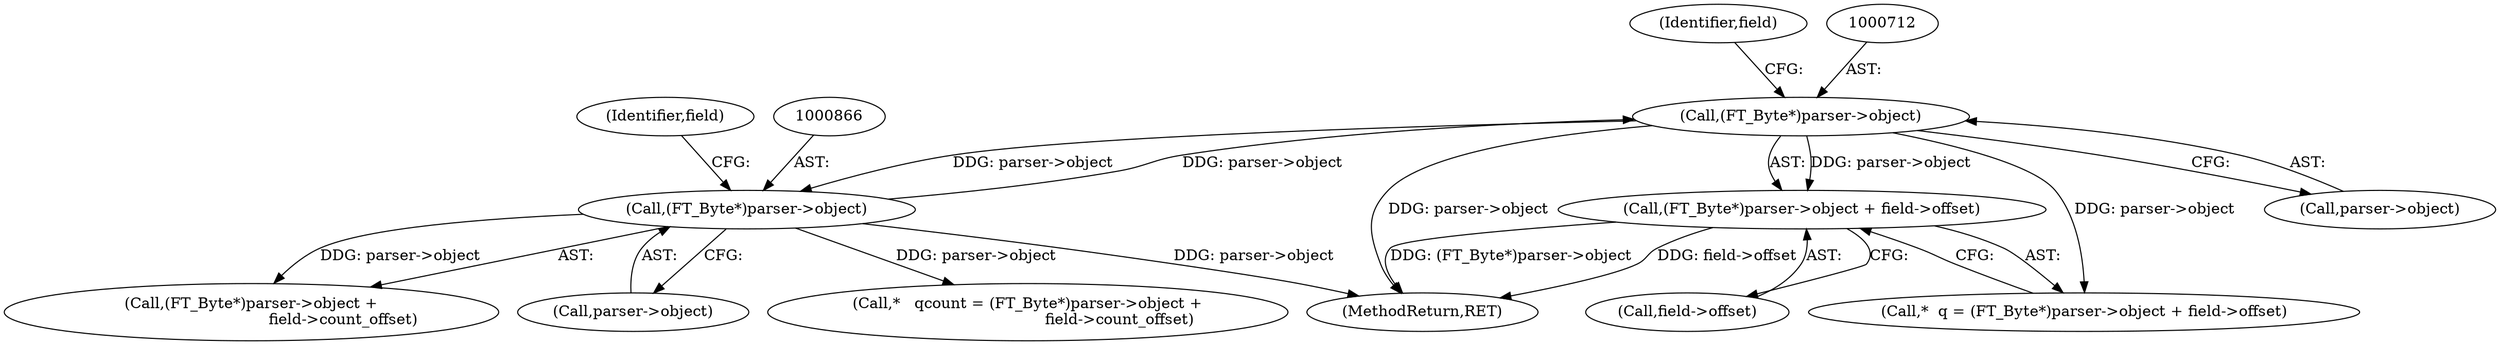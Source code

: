 digraph "0_savannah_beecf80a6deecbaf5d264d4f864451bde4fe98b8@pointer" {
"1000710" [label="(Call,(FT_Byte*)parser->object + field->offset)"];
"1000711" [label="(Call,(FT_Byte*)parser->object)"];
"1000865" [label="(Call,(FT_Byte*)parser->object)"];
"1000716" [label="(Call,field->offset)"];
"1000713" [label="(Call,parser->object)"];
"1000867" [label="(Call,parser->object)"];
"1000864" [label="(Call,(FT_Byte*)parser->object +\n                                      field->count_offset)"];
"1000865" [label="(Call,(FT_Byte*)parser->object)"];
"1000871" [label="(Identifier,field)"];
"1000710" [label="(Call,(FT_Byte*)parser->object + field->offset)"];
"1000717" [label="(Identifier,field)"];
"1000711" [label="(Call,(FT_Byte*)parser->object)"];
"1000862" [label="(Call,*   qcount = (FT_Byte*)parser->object +\n                                      field->count_offset)"];
"1000708" [label="(Call,*  q = (FT_Byte*)parser->object + field->offset)"];
"1001011" [label="(MethodReturn,RET)"];
"1000710" -> "1000708"  [label="AST: "];
"1000710" -> "1000716"  [label="CFG: "];
"1000711" -> "1000710"  [label="AST: "];
"1000716" -> "1000710"  [label="AST: "];
"1000708" -> "1000710"  [label="CFG: "];
"1000710" -> "1001011"  [label="DDG: field->offset"];
"1000710" -> "1001011"  [label="DDG: (FT_Byte*)parser->object"];
"1000711" -> "1000710"  [label="DDG: parser->object"];
"1000711" -> "1000713"  [label="CFG: "];
"1000712" -> "1000711"  [label="AST: "];
"1000713" -> "1000711"  [label="AST: "];
"1000717" -> "1000711"  [label="CFG: "];
"1000711" -> "1001011"  [label="DDG: parser->object"];
"1000711" -> "1000708"  [label="DDG: parser->object"];
"1000865" -> "1000711"  [label="DDG: parser->object"];
"1000711" -> "1000865"  [label="DDG: parser->object"];
"1000865" -> "1000864"  [label="AST: "];
"1000865" -> "1000867"  [label="CFG: "];
"1000866" -> "1000865"  [label="AST: "];
"1000867" -> "1000865"  [label="AST: "];
"1000871" -> "1000865"  [label="CFG: "];
"1000865" -> "1001011"  [label="DDG: parser->object"];
"1000865" -> "1000862"  [label="DDG: parser->object"];
"1000865" -> "1000864"  [label="DDG: parser->object"];
}
